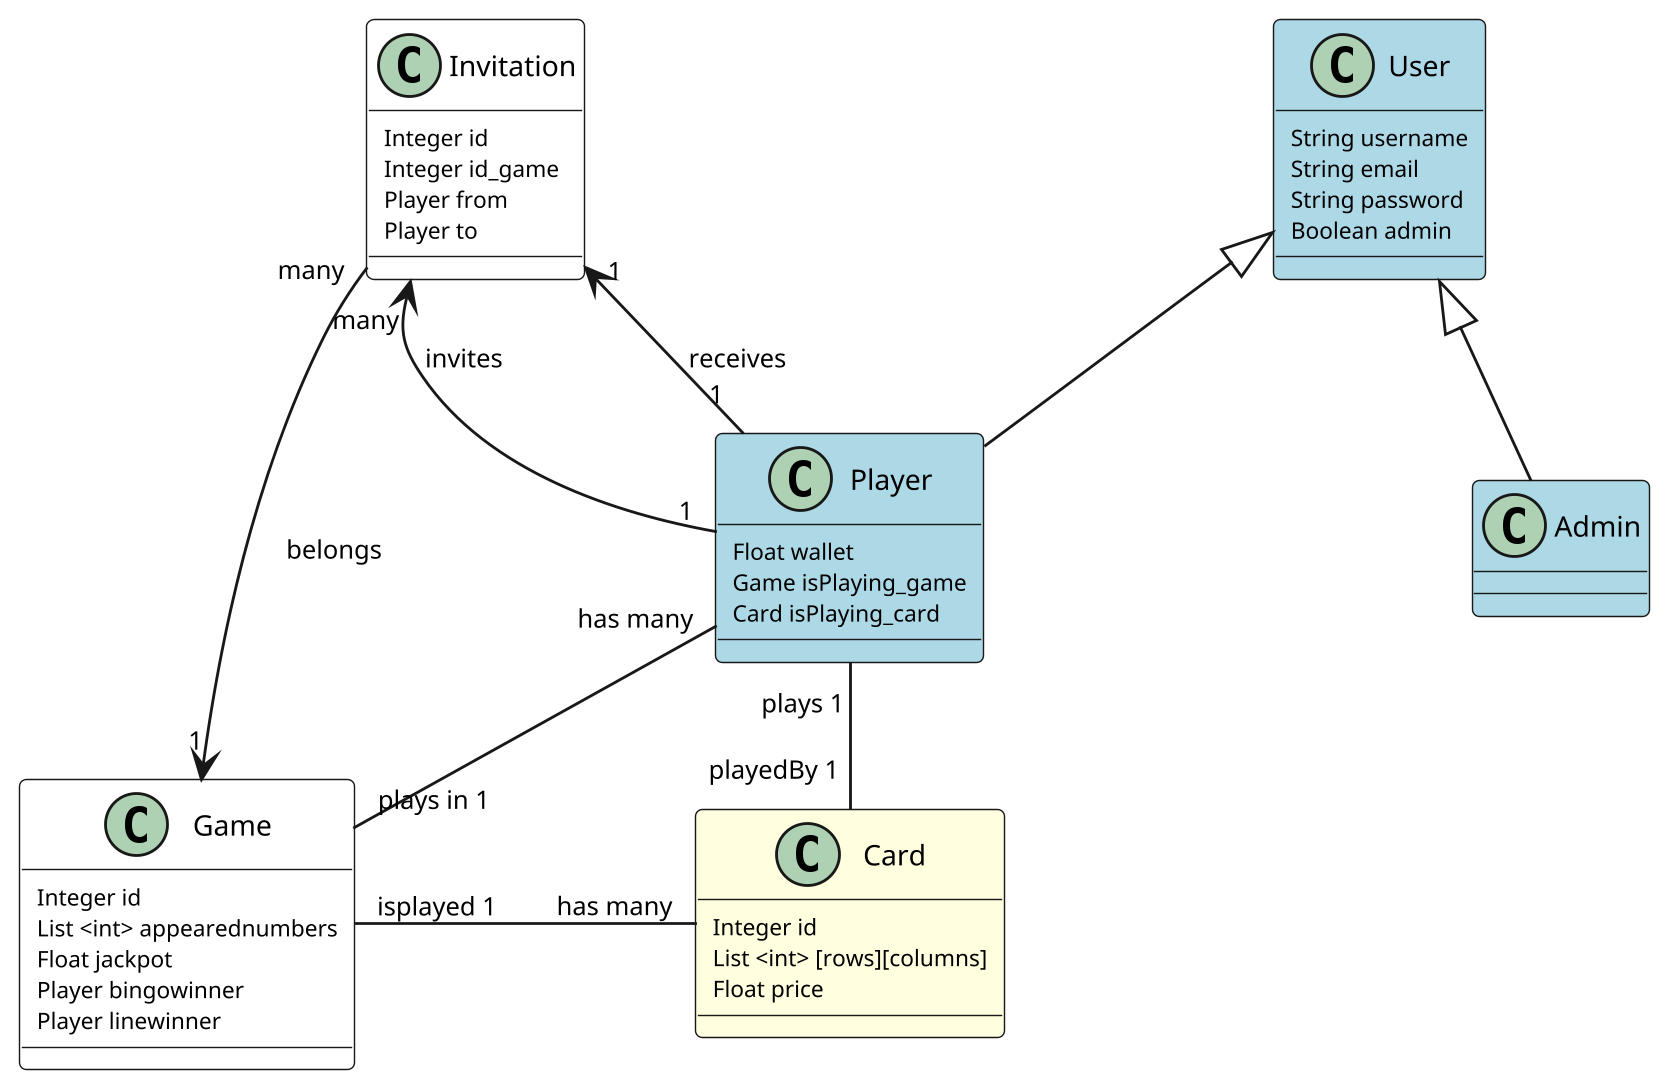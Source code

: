 @startuml
scale 800*800
skinparam dpi 200
skinparam classAttributeFontSize 8
skinparam classArrowFontSize 9
skinparam classFontSize 10
skinparam nodesep 120
skinparam ranksep 40
hide stereotype
skinparam class {
	BackgroundColor White
	BackgroundColor<<User>> LightBlue
	BackgroundColor<<Card>> LightYellow
}

class Card <<Card>> {
    Integer id
    List <int> [rows][columns]
    Float price
}

class Invitation <<Invitation>> {
    Integer id
    Integer id_game
    Player from
    Player to
}

class Game <<Game>> {
    Integer id
    List <int> appearednumbers
    Float jackpot
    Player bingowinner
    Player linewinner
}
Card "has many" -left- "isplayed 1" Game

class User <<User>> {
    String username
    String email
    String password
    Boolean admin

}

class Player <<User>> extends User {
    Float wallet
    Game isPlaying_game
    Card isPlaying_card
}
Card "playedBy 1" -- "plays 1" Player
Game "plays in 1" -up- "has many" Player
Invitation "many" <-- "1" Player : invites
Invitation "1" <-- "1" Player : receives
Invitation "many" --> "1" Game : belongs


class Admin <<User>> extends User {

}
@enduml
